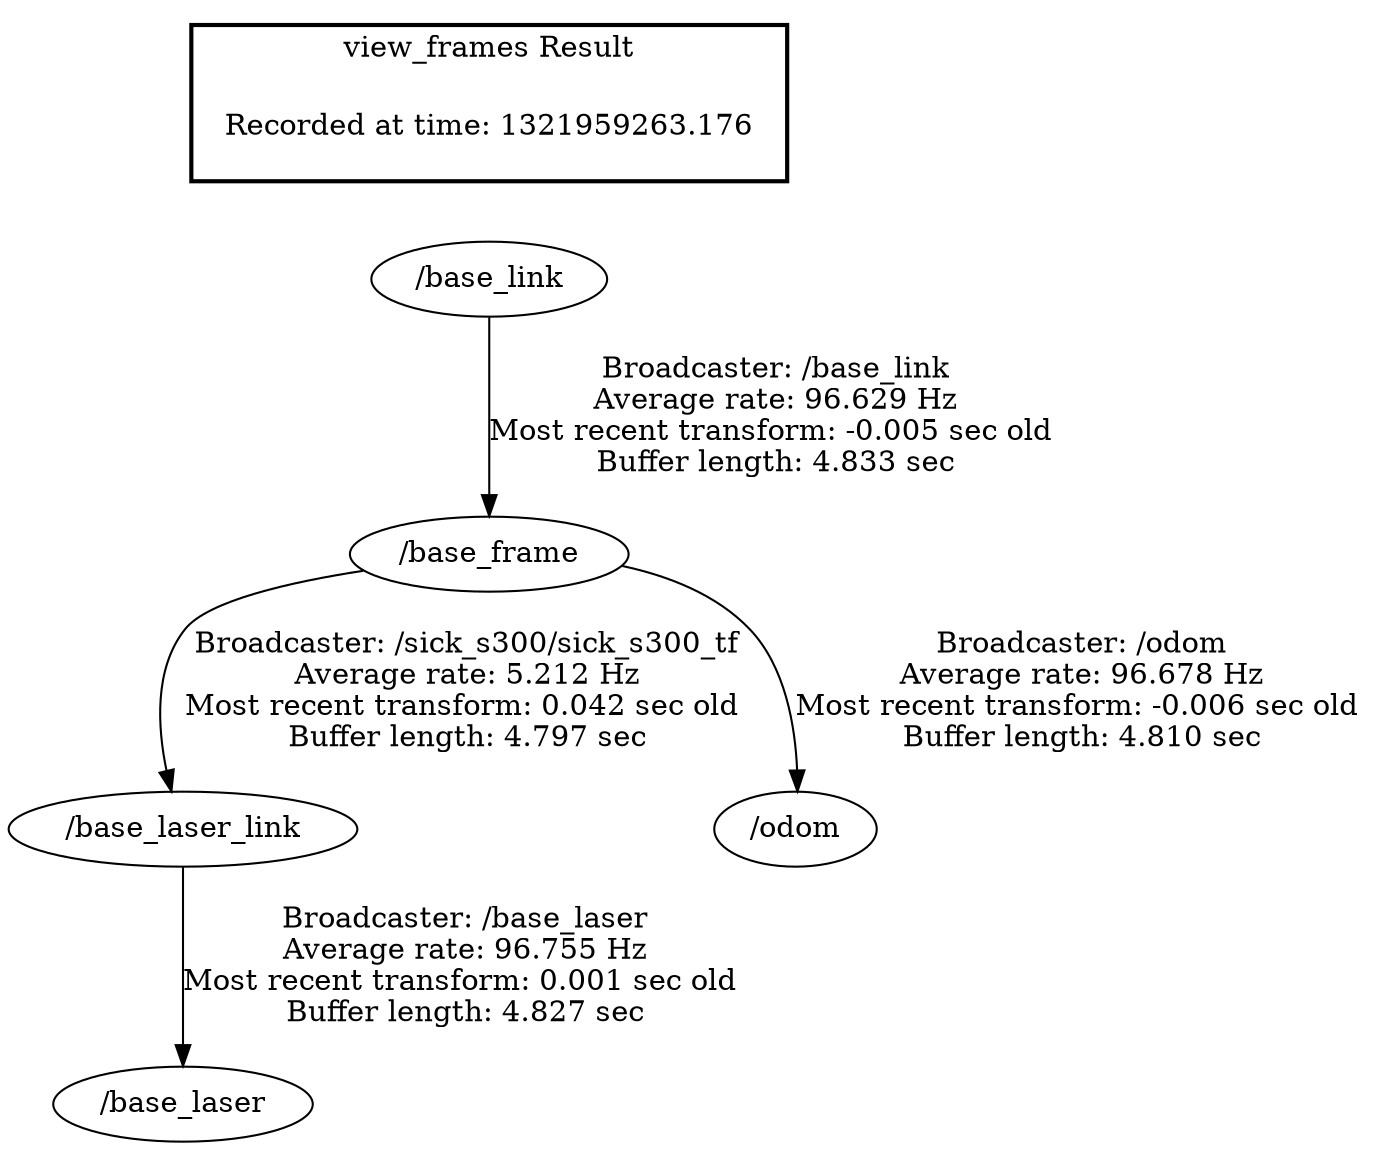 digraph G {
"/base_link" -> "/base_frame"[label="Broadcaster: /base_link\nAverage rate: 96.629 Hz\nMost recent transform: -0.005 sec old \nBuffer length: 4.833 sec\n"];
"/base_frame" -> "/base_laser_link"[label="Broadcaster: /sick_s300/sick_s300_tf\nAverage rate: 5.212 Hz\nMost recent transform: 0.042 sec old \nBuffer length: 4.797 sec\n"];
"/base_laser_link" -> "/base_laser"[label="Broadcaster: /base_laser\nAverage rate: 96.755 Hz\nMost recent transform: 0.001 sec old \nBuffer length: 4.827 sec\n"];
"/base_frame" -> "/odom"[label="Broadcaster: /odom\nAverage rate: 96.678 Hz\nMost recent transform: -0.006 sec old \nBuffer length: 4.810 sec\n"];
edge [style=invis];
 subgraph cluster_legend { style=bold; color=black; label ="view_frames Result";
"Recorded at time: 1321959263.176"[ shape=plaintext ] ;
 }->"/base_link";
}